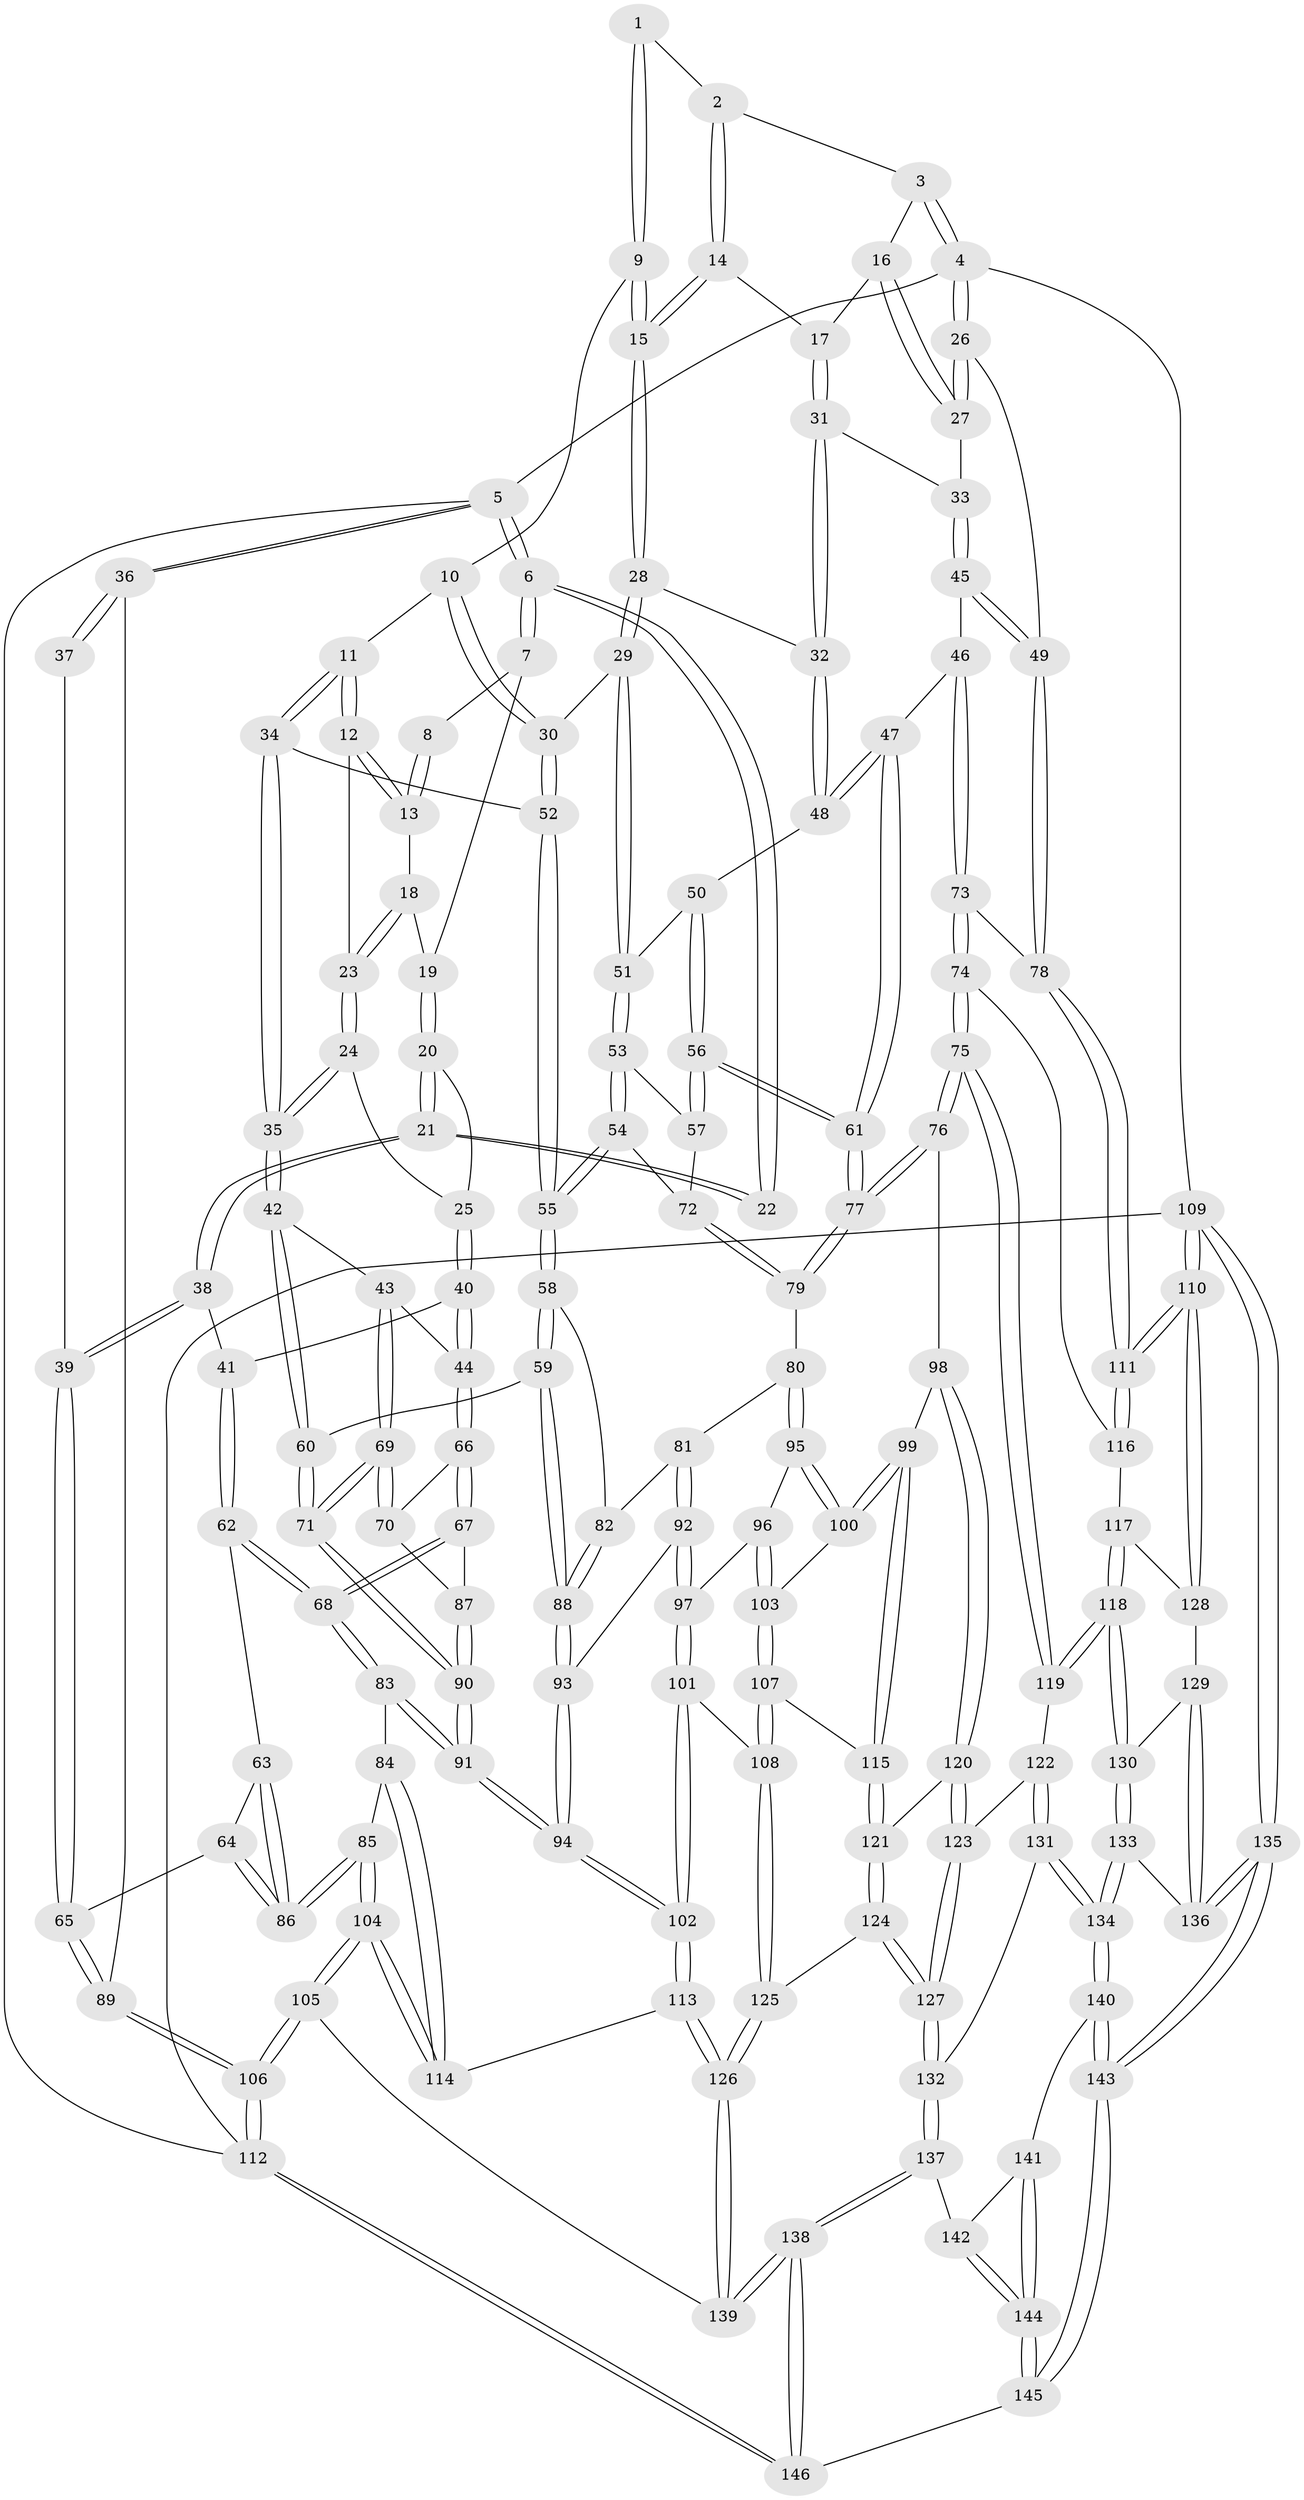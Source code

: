 // coarse degree distribution, {3: 0.11494252873563218, 4: 0.3448275862068966, 8: 0.011494252873563218, 6: 0.13793103448275862, 5: 0.367816091954023, 7: 0.022988505747126436}
// Generated by graph-tools (version 1.1) at 2025/21/03/04/25 18:21:05]
// undirected, 146 vertices, 362 edges
graph export_dot {
graph [start="1"]
  node [color=gray90,style=filled];
  1 [pos="+0.5493986756721231+0"];
  2 [pos="+0.7939325376552407+0"];
  3 [pos="+0.9284054587206778+0"];
  4 [pos="+1+0"];
  5 [pos="+0+0"];
  6 [pos="+0.055480011925919254+0"];
  7 [pos="+0.1113141101909383+0"];
  8 [pos="+0.4007097978683599+0"];
  9 [pos="+0.5615995950928806+0"];
  10 [pos="+0.558521998037274+0.010179420792108968"];
  11 [pos="+0.4424971568489281+0.1528369054277261"];
  12 [pos="+0.39204233808708533+0.0733844039273655"];
  13 [pos="+0.3863472150793545+0.004198355177207437"];
  14 [pos="+0.7635420828902229+0"];
  15 [pos="+0.7068637233640421+0.0971164808157263"];
  16 [pos="+0.9270657359199448+0.026523250672574262"];
  17 [pos="+0.8251649435533082+0.07139662547117086"];
  18 [pos="+0.2781846517558775+0.049646150513435086"];
  19 [pos="+0.18418968349612053+0"];
  20 [pos="+0.22101863423119056+0.12481436512935508"];
  21 [pos="+0.12615076473081882+0.135475362257792"];
  22 [pos="+0.09495852016812388+0.10652667803371589"];
  23 [pos="+0.2821656875283982+0.09615715073577646"];
  24 [pos="+0.2530426510810575+0.12776470589319777"];
  25 [pos="+0.2385606792430853+0.13205053601387562"];
  26 [pos="+1+0.1563891632155432"];
  27 [pos="+0.9373117403541495+0.1265656184318676"];
  28 [pos="+0.703980723558025+0.12173351132132659"];
  29 [pos="+0.6305053237398156+0.1999601091542502"];
  30 [pos="+0.6260358296057473+0.19896482293662718"];
  31 [pos="+0.8572285072833522+0.13801204209000584"];
  32 [pos="+0.8214229511098549+0.1664513964434732"];
  33 [pos="+0.9344322258408111+0.12880738027776895"];
  34 [pos="+0.4480287505579942+0.20279668704781187"];
  35 [pos="+0.41171694493031585+0.22252289716076207"];
  36 [pos="+0+0.1702238626440859"];
  37 [pos="+0.09336370614381716+0.10726426102955688"];
  38 [pos="+0.12421981384327532+0.2552586241104497"];
  39 [pos="+0+0.30566905973139696"];
  40 [pos="+0.2395428815826496+0.26939286340077273"];
  41 [pos="+0.16109283296141094+0.2768180851171762"];
  42 [pos="+0.3732901307850843+0.2616379794360538"];
  43 [pos="+0.2914442856007195+0.27419997846369204"];
  44 [pos="+0.25208011015622556+0.2757273842794741"];
  45 [pos="+0.9309462712862066+0.2792616818995559"];
  46 [pos="+0.8586259788661884+0.31514448379537385"];
  47 [pos="+0.8452592317169018+0.3069500281411184"];
  48 [pos="+0.8130920100485841+0.26814458608040254"];
  49 [pos="+1+0.33289082176667856"];
  50 [pos="+0.6967431212876778+0.25831502773950044"];
  51 [pos="+0.6319658455310667+0.20240260943947982"];
  52 [pos="+0.47463966138258556+0.21442144464328805"];
  53 [pos="+0.6066906093538865+0.32890974982250754"];
  54 [pos="+0.5328529484173085+0.35666233164703104"];
  55 [pos="+0.517066357844669+0.35726594658840266"];
  56 [pos="+0.6937646582505276+0.369567170177125"];
  57 [pos="+0.6231360564326958+0.34862532575770355"];
  58 [pos="+0.5073286484616488+0.38008771776842604"];
  59 [pos="+0.3985675814470706+0.4216539032352971"];
  60 [pos="+0.3823909887021403+0.4165936820049425"];
  61 [pos="+0.702546998037872+0.38713944403149325"];
  62 [pos="+0.14959286501864616+0.39167396502975477"];
  63 [pos="+0.12642946733138385+0.3943093039698466"];
  64 [pos="+0+0.40075356969789205"];
  65 [pos="+0+0.3451231030416337"];
  66 [pos="+0.24989792460452417+0.3526664622578763"];
  67 [pos="+0.18846891496747714+0.41398989805370273"];
  68 [pos="+0.17383878153525759+0.4150230165903426"];
  69 [pos="+0.31214293844481056+0.4167561905923318"];
  70 [pos="+0.30102378290003046+0.4103270267044621"];
  71 [pos="+0.3396807146839552+0.43871277376396006"];
  72 [pos="+0.6030944357636979+0.39463837128392926"];
  73 [pos="+0.874949015118243+0.43367697187581944"];
  74 [pos="+0.8239902569288968+0.5292804907741724"];
  75 [pos="+0.7737275207963842+0.5479902635822161"];
  76 [pos="+0.7283555977022487+0.5346959389696613"];
  77 [pos="+0.7013675094108792+0.49538532762390985"];
  78 [pos="+1+0.39448878448178176"];
  79 [pos="+0.6282218371652252+0.4654463268192289"];
  80 [pos="+0.5827359874945048+0.4638398795589577"];
  81 [pos="+0.5468576849293739+0.4425466819652595"];
  82 [pos="+0.5229694983184635+0.4118294591152643"];
  83 [pos="+0.14790647124758186+0.5337845690373377"];
  84 [pos="+0.1044789074495212+0.5453249373586737"];
  85 [pos="+0.10245485385547383+0.5454745848927935"];
  86 [pos="+0.08624462151979802+0.5267342388725317"];
  87 [pos="+0.19650853225451576+0.41773840064392964"];
  88 [pos="+0.4552068949549105+0.502992165898737"];
  89 [pos="+0+0.34282333666528847"];
  90 [pos="+0.2988026028861466+0.5125026366498368"];
  91 [pos="+0.28387235818957574+0.5811706853893398"];
  92 [pos="+0.46340927273054755+0.5182178375245386"];
  93 [pos="+0.4615853113231272+0.5167226986624448"];
  94 [pos="+0.2840624448262779+0.5815582731984967"];
  95 [pos="+0.5215934844008784+0.5379358407119709"];
  96 [pos="+0.5073302537709443+0.5370518988012739"];
  97 [pos="+0.4712986437379052+0.5293219167725033"];
  98 [pos="+0.6613513203993316+0.582854816253093"];
  99 [pos="+0.6086094157123969+0.5881037883403147"];
  100 [pos="+0.5504814260976266+0.561699971730743"];
  101 [pos="+0.4405465185318525+0.6437646524557262"];
  102 [pos="+0.29975586398773374+0.6499263796016586"];
  103 [pos="+0.5123767642347183+0.6168909689112031"];
  104 [pos="+0+0.8460485142164592"];
  105 [pos="+0+0.8472594135821725"];
  106 [pos="+0+0.9170338089071727"];
  107 [pos="+0.49526033015853604+0.6676079431865057"];
  108 [pos="+0.48547028545197995+0.6713488715841813"];
  109 [pos="+1+1"];
  110 [pos="+1+0.6775747710988413"];
  111 [pos="+1+0.6301084549663635"];
  112 [pos="+0+1"];
  113 [pos="+0.2658380688060334+0.7385085887453094"];
  114 [pos="+0.19846288023227182+0.7485922912581767"];
  115 [pos="+0.5190371566245534+0.6643618293440704"];
  116 [pos="+0.9400541962396892+0.5858559889202252"];
  117 [pos="+0.8991314575389308+0.7242160291601515"];
  118 [pos="+0.8451099771093393+0.7425304471098837"];
  119 [pos="+0.7828470538706098+0.6552111115364271"];
  120 [pos="+0.6297575910501957+0.692855215091326"];
  121 [pos="+0.6015060630533043+0.7053706138489065"];
  122 [pos="+0.6989860112557034+0.7516438931899649"];
  123 [pos="+0.6838143759553554+0.7454131841496129"];
  124 [pos="+0.5631795918731023+0.7983175791679049"];
  125 [pos="+0.4879995228110985+0.7793034489417621"];
  126 [pos="+0.35782309252701205+0.8701015648865589"];
  127 [pos="+0.5687478871186815+0.8037481117849379"];
  128 [pos="+0.9742292307187087+0.7443596134879347"];
  129 [pos="+0.9437683545346311+0.7936894077512755"];
  130 [pos="+0.8445832951212536+0.7460641162209443"];
  131 [pos="+0.7265025719086936+0.8450038913738307"];
  132 [pos="+0.597289064813027+0.8543652321169263"];
  133 [pos="+0.8290035377103228+0.8238390571789603"];
  134 [pos="+0.747929080274506+0.860064892820545"];
  135 [pos="+1+1"];
  136 [pos="+0.9095408010726578+0.8703088055091078"];
  137 [pos="+0.5741337765638586+0.9179383144228599"];
  138 [pos="+0.38337531950844295+1"];
  139 [pos="+0.36333613700017503+0.9732751587178768"];
  140 [pos="+0.7472553517066245+0.8791618160402389"];
  141 [pos="+0.6903409344227741+0.9687239764144394"];
  142 [pos="+0.5766284013432471+0.9196553421005589"];
  143 [pos="+1+1"];
  144 [pos="+0.6962522117523207+1"];
  145 [pos="+0.7041494319425949+1"];
  146 [pos="+0.3778485507343385+1"];
  1 -- 2;
  1 -- 9;
  1 -- 9;
  2 -- 3;
  2 -- 14;
  2 -- 14;
  3 -- 4;
  3 -- 4;
  3 -- 16;
  4 -- 5;
  4 -- 26;
  4 -- 26;
  4 -- 109;
  5 -- 6;
  5 -- 6;
  5 -- 36;
  5 -- 36;
  5 -- 112;
  6 -- 7;
  6 -- 7;
  6 -- 22;
  6 -- 22;
  7 -- 8;
  7 -- 19;
  8 -- 13;
  8 -- 13;
  9 -- 10;
  9 -- 15;
  9 -- 15;
  10 -- 11;
  10 -- 30;
  10 -- 30;
  11 -- 12;
  11 -- 12;
  11 -- 34;
  11 -- 34;
  12 -- 13;
  12 -- 13;
  12 -- 23;
  13 -- 18;
  14 -- 15;
  14 -- 15;
  14 -- 17;
  15 -- 28;
  15 -- 28;
  16 -- 17;
  16 -- 27;
  16 -- 27;
  17 -- 31;
  17 -- 31;
  18 -- 19;
  18 -- 23;
  18 -- 23;
  19 -- 20;
  19 -- 20;
  20 -- 21;
  20 -- 21;
  20 -- 25;
  21 -- 22;
  21 -- 22;
  21 -- 38;
  21 -- 38;
  23 -- 24;
  23 -- 24;
  24 -- 25;
  24 -- 35;
  24 -- 35;
  25 -- 40;
  25 -- 40;
  26 -- 27;
  26 -- 27;
  26 -- 49;
  27 -- 33;
  28 -- 29;
  28 -- 29;
  28 -- 32;
  29 -- 30;
  29 -- 51;
  29 -- 51;
  30 -- 52;
  30 -- 52;
  31 -- 32;
  31 -- 32;
  31 -- 33;
  32 -- 48;
  32 -- 48;
  33 -- 45;
  33 -- 45;
  34 -- 35;
  34 -- 35;
  34 -- 52;
  35 -- 42;
  35 -- 42;
  36 -- 37;
  36 -- 37;
  36 -- 89;
  37 -- 39;
  38 -- 39;
  38 -- 39;
  38 -- 41;
  39 -- 65;
  39 -- 65;
  40 -- 41;
  40 -- 44;
  40 -- 44;
  41 -- 62;
  41 -- 62;
  42 -- 43;
  42 -- 60;
  42 -- 60;
  43 -- 44;
  43 -- 69;
  43 -- 69;
  44 -- 66;
  44 -- 66;
  45 -- 46;
  45 -- 49;
  45 -- 49;
  46 -- 47;
  46 -- 73;
  46 -- 73;
  47 -- 48;
  47 -- 48;
  47 -- 61;
  47 -- 61;
  48 -- 50;
  49 -- 78;
  49 -- 78;
  50 -- 51;
  50 -- 56;
  50 -- 56;
  51 -- 53;
  51 -- 53;
  52 -- 55;
  52 -- 55;
  53 -- 54;
  53 -- 54;
  53 -- 57;
  54 -- 55;
  54 -- 55;
  54 -- 72;
  55 -- 58;
  55 -- 58;
  56 -- 57;
  56 -- 57;
  56 -- 61;
  56 -- 61;
  57 -- 72;
  58 -- 59;
  58 -- 59;
  58 -- 82;
  59 -- 60;
  59 -- 88;
  59 -- 88;
  60 -- 71;
  60 -- 71;
  61 -- 77;
  61 -- 77;
  62 -- 63;
  62 -- 68;
  62 -- 68;
  63 -- 64;
  63 -- 86;
  63 -- 86;
  64 -- 65;
  64 -- 86;
  64 -- 86;
  65 -- 89;
  65 -- 89;
  66 -- 67;
  66 -- 67;
  66 -- 70;
  67 -- 68;
  67 -- 68;
  67 -- 87;
  68 -- 83;
  68 -- 83;
  69 -- 70;
  69 -- 70;
  69 -- 71;
  69 -- 71;
  70 -- 87;
  71 -- 90;
  71 -- 90;
  72 -- 79;
  72 -- 79;
  73 -- 74;
  73 -- 74;
  73 -- 78;
  74 -- 75;
  74 -- 75;
  74 -- 116;
  75 -- 76;
  75 -- 76;
  75 -- 119;
  75 -- 119;
  76 -- 77;
  76 -- 77;
  76 -- 98;
  77 -- 79;
  77 -- 79;
  78 -- 111;
  78 -- 111;
  79 -- 80;
  80 -- 81;
  80 -- 95;
  80 -- 95;
  81 -- 82;
  81 -- 92;
  81 -- 92;
  82 -- 88;
  82 -- 88;
  83 -- 84;
  83 -- 91;
  83 -- 91;
  84 -- 85;
  84 -- 114;
  84 -- 114;
  85 -- 86;
  85 -- 86;
  85 -- 104;
  85 -- 104;
  87 -- 90;
  87 -- 90;
  88 -- 93;
  88 -- 93;
  89 -- 106;
  89 -- 106;
  90 -- 91;
  90 -- 91;
  91 -- 94;
  91 -- 94;
  92 -- 93;
  92 -- 97;
  92 -- 97;
  93 -- 94;
  93 -- 94;
  94 -- 102;
  94 -- 102;
  95 -- 96;
  95 -- 100;
  95 -- 100;
  96 -- 97;
  96 -- 103;
  96 -- 103;
  97 -- 101;
  97 -- 101;
  98 -- 99;
  98 -- 120;
  98 -- 120;
  99 -- 100;
  99 -- 100;
  99 -- 115;
  99 -- 115;
  100 -- 103;
  101 -- 102;
  101 -- 102;
  101 -- 108;
  102 -- 113;
  102 -- 113;
  103 -- 107;
  103 -- 107;
  104 -- 105;
  104 -- 105;
  104 -- 114;
  104 -- 114;
  105 -- 106;
  105 -- 106;
  105 -- 139;
  106 -- 112;
  106 -- 112;
  107 -- 108;
  107 -- 108;
  107 -- 115;
  108 -- 125;
  108 -- 125;
  109 -- 110;
  109 -- 110;
  109 -- 135;
  109 -- 135;
  109 -- 112;
  110 -- 111;
  110 -- 111;
  110 -- 128;
  110 -- 128;
  111 -- 116;
  111 -- 116;
  112 -- 146;
  112 -- 146;
  113 -- 114;
  113 -- 126;
  113 -- 126;
  115 -- 121;
  115 -- 121;
  116 -- 117;
  117 -- 118;
  117 -- 118;
  117 -- 128;
  118 -- 119;
  118 -- 119;
  118 -- 130;
  118 -- 130;
  119 -- 122;
  120 -- 121;
  120 -- 123;
  120 -- 123;
  121 -- 124;
  121 -- 124;
  122 -- 123;
  122 -- 131;
  122 -- 131;
  123 -- 127;
  123 -- 127;
  124 -- 125;
  124 -- 127;
  124 -- 127;
  125 -- 126;
  125 -- 126;
  126 -- 139;
  126 -- 139;
  127 -- 132;
  127 -- 132;
  128 -- 129;
  129 -- 130;
  129 -- 136;
  129 -- 136;
  130 -- 133;
  130 -- 133;
  131 -- 132;
  131 -- 134;
  131 -- 134;
  132 -- 137;
  132 -- 137;
  133 -- 134;
  133 -- 134;
  133 -- 136;
  134 -- 140;
  134 -- 140;
  135 -- 136;
  135 -- 136;
  135 -- 143;
  135 -- 143;
  137 -- 138;
  137 -- 138;
  137 -- 142;
  138 -- 139;
  138 -- 139;
  138 -- 146;
  138 -- 146;
  140 -- 141;
  140 -- 143;
  140 -- 143;
  141 -- 142;
  141 -- 144;
  141 -- 144;
  142 -- 144;
  142 -- 144;
  143 -- 145;
  143 -- 145;
  144 -- 145;
  144 -- 145;
  145 -- 146;
}
